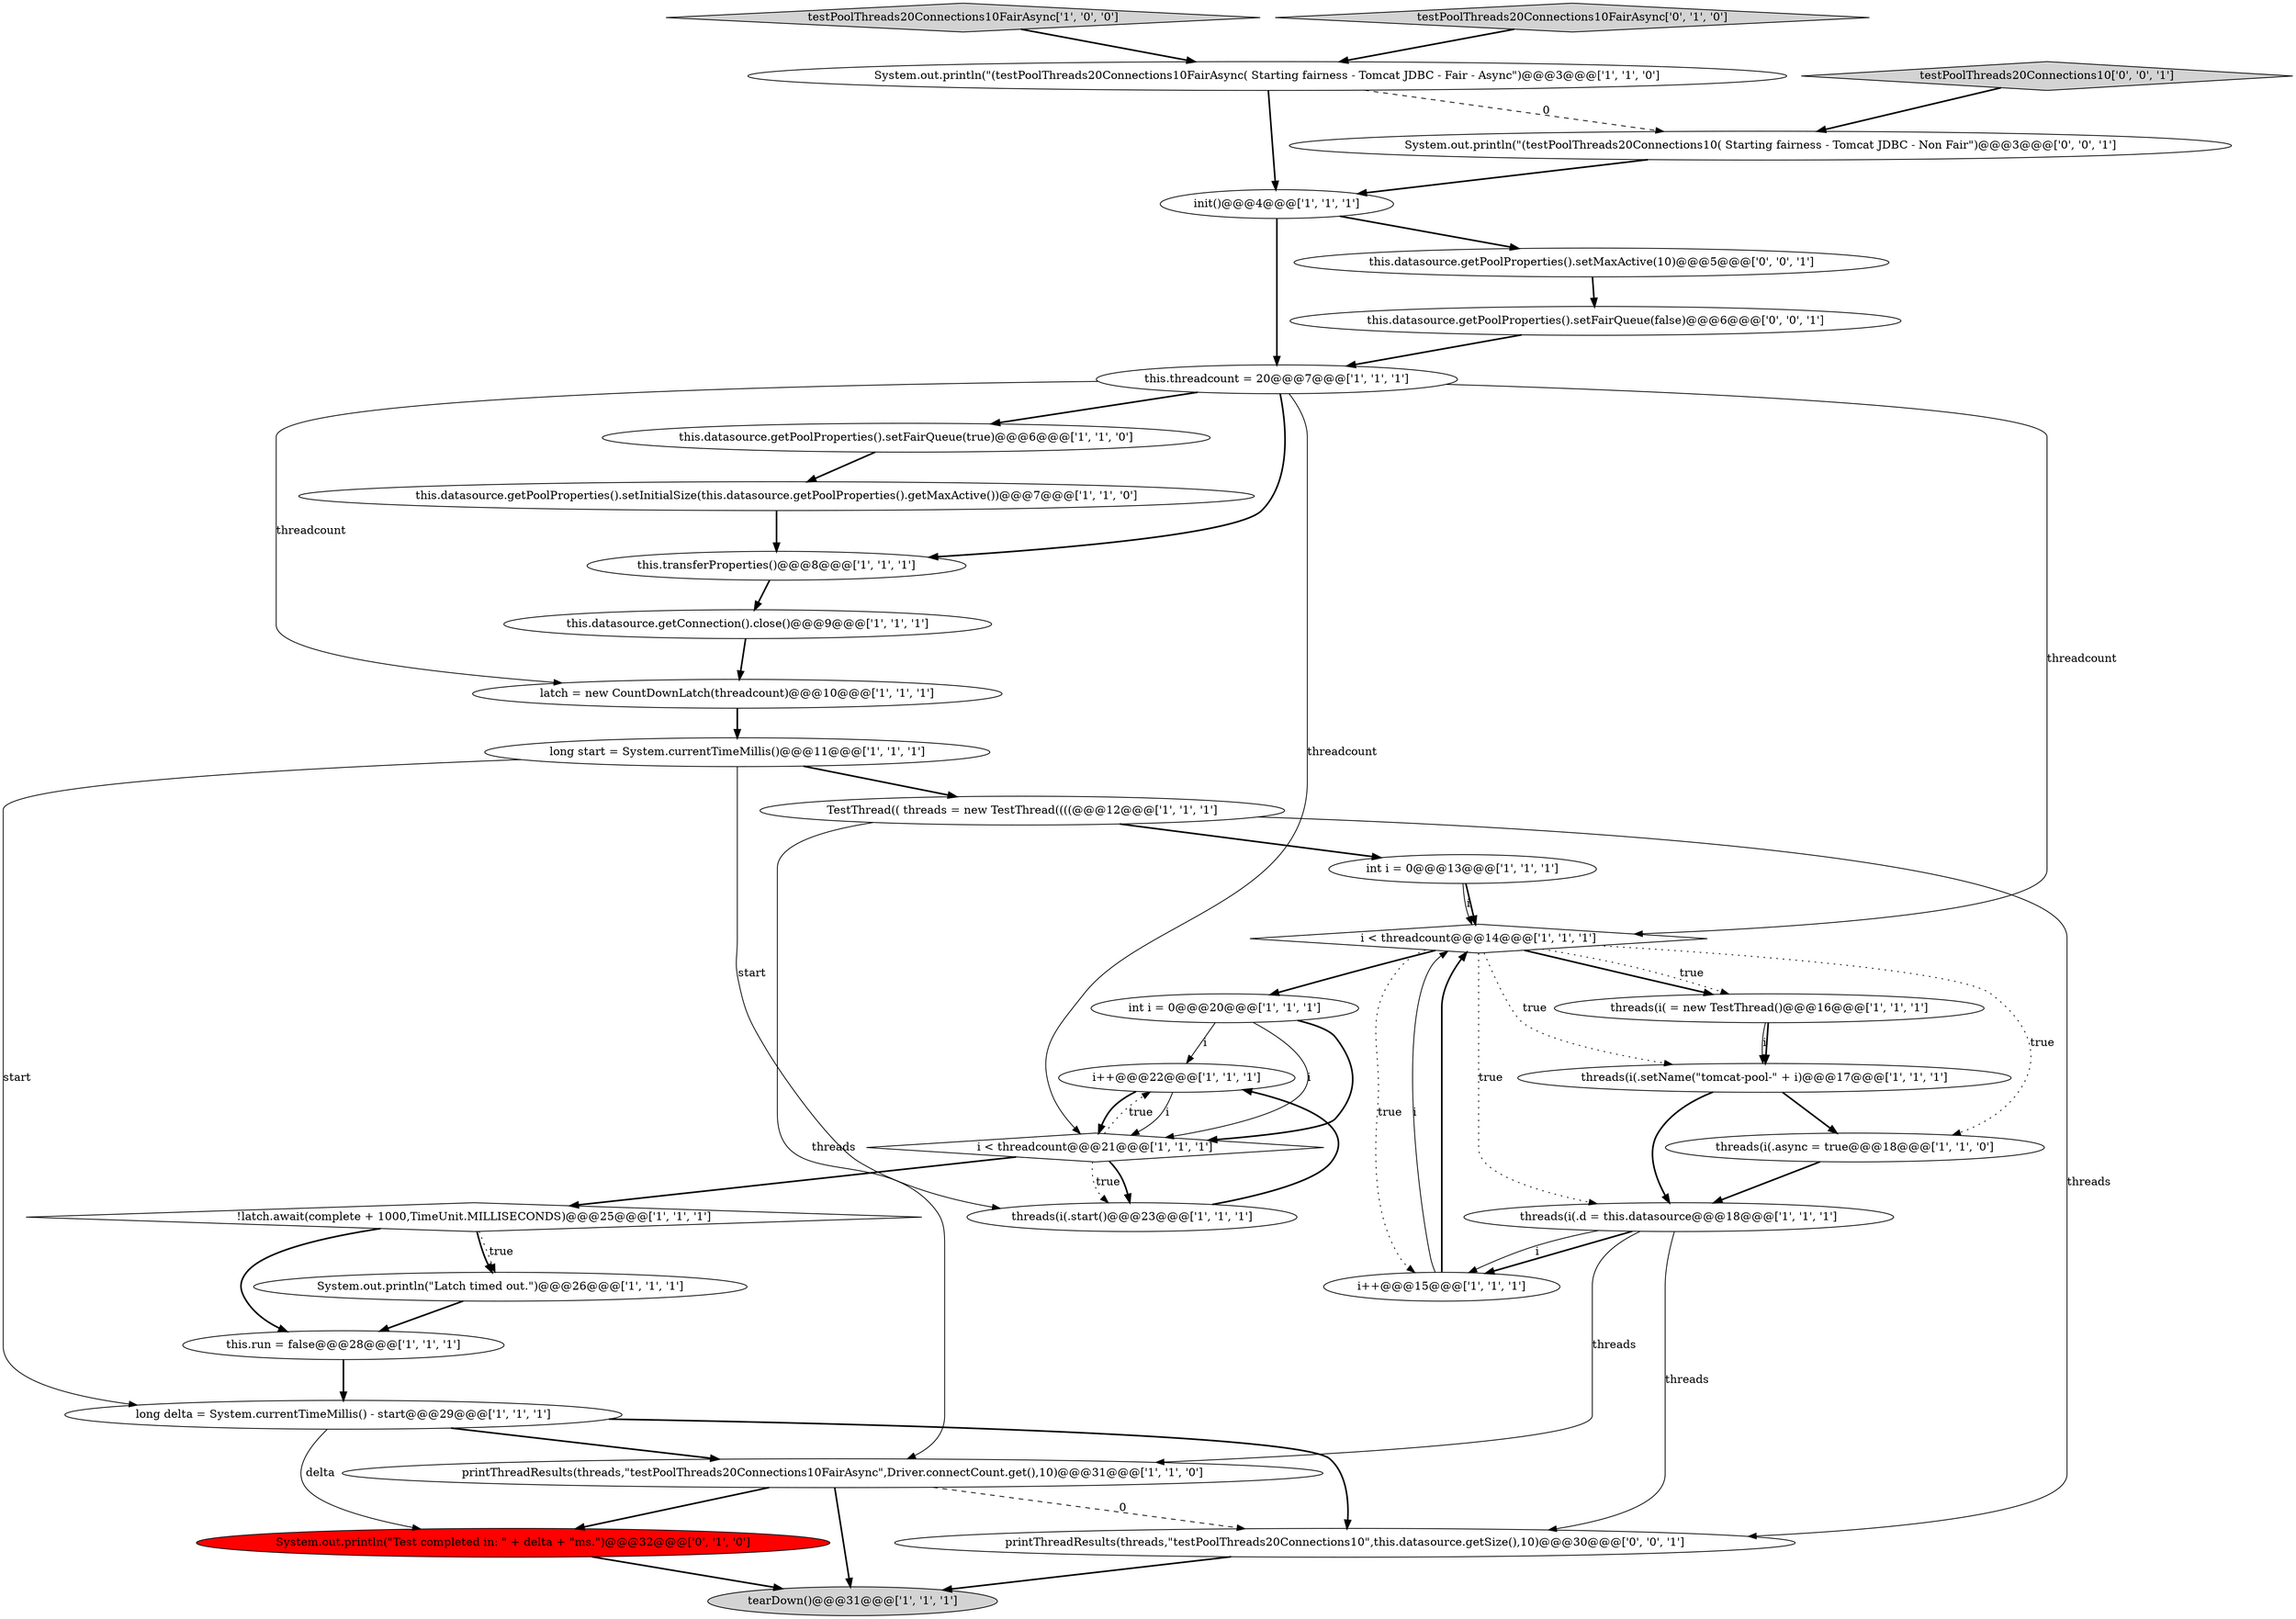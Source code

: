 digraph {
12 [style = filled, label = "i++@@@22@@@['1', '1', '1']", fillcolor = white, shape = ellipse image = "AAA0AAABBB1BBB"];
20 [style = filled, label = "long start = System.currentTimeMillis()@@@11@@@['1', '1', '1']", fillcolor = white, shape = ellipse image = "AAA0AAABBB1BBB"];
15 [style = filled, label = "testPoolThreads20Connections10FairAsync['1', '0', '0']", fillcolor = lightgray, shape = diamond image = "AAA0AAABBB1BBB"];
8 [style = filled, label = "this.threadcount = 20@@@7@@@['1', '1', '1']", fillcolor = white, shape = ellipse image = "AAA0AAABBB1BBB"];
7 [style = filled, label = "threads(i(.setName(\"tomcat-pool-\" + i)@@@17@@@['1', '1', '1']", fillcolor = white, shape = ellipse image = "AAA0AAABBB1BBB"];
14 [style = filled, label = "threads(i(.start()@@@23@@@['1', '1', '1']", fillcolor = white, shape = ellipse image = "AAA0AAABBB1BBB"];
18 [style = filled, label = "this.datasource.getPoolProperties().setFairQueue(true)@@@6@@@['1', '1', '0']", fillcolor = white, shape = ellipse image = "AAA0AAABBB1BBB"];
3 [style = filled, label = "System.out.println(\"(testPoolThreads20Connections10FairAsync( Starting fairness - Tomcat JDBC - Fair - Async\")@@@3@@@['1', '1', '0']", fillcolor = white, shape = ellipse image = "AAA0AAABBB1BBB"];
5 [style = filled, label = "i++@@@15@@@['1', '1', '1']", fillcolor = white, shape = ellipse image = "AAA0AAABBB1BBB"];
9 [style = filled, label = "long delta = System.currentTimeMillis() - start@@@29@@@['1', '1', '1']", fillcolor = white, shape = ellipse image = "AAA0AAABBB1BBB"];
25 [style = filled, label = "TestThread(( threads = new TestThread((((@@@12@@@['1', '1', '1']", fillcolor = white, shape = ellipse image = "AAA0AAABBB1BBB"];
21 [style = filled, label = "threads(i( = new TestThread()@@@16@@@['1', '1', '1']", fillcolor = white, shape = ellipse image = "AAA0AAABBB1BBB"];
10 [style = filled, label = "this.transferProperties()@@@8@@@['1', '1', '1']", fillcolor = white, shape = ellipse image = "AAA0AAABBB1BBB"];
24 [style = filled, label = "this.run = false@@@28@@@['1', '1', '1']", fillcolor = white, shape = ellipse image = "AAA0AAABBB1BBB"];
32 [style = filled, label = "this.datasource.getPoolProperties().setMaxActive(10)@@@5@@@['0', '0', '1']", fillcolor = white, shape = ellipse image = "AAA0AAABBB3BBB"];
33 [style = filled, label = "printThreadResults(threads,\"testPoolThreads20Connections10\",this.datasource.getSize(),10)@@@30@@@['0', '0', '1']", fillcolor = white, shape = ellipse image = "AAA0AAABBB3BBB"];
31 [style = filled, label = "testPoolThreads20Connections10['0', '0', '1']", fillcolor = lightgray, shape = diamond image = "AAA0AAABBB3BBB"];
19 [style = filled, label = "threads(i(.async = true@@@18@@@['1', '1', '0']", fillcolor = white, shape = ellipse image = "AAA0AAABBB1BBB"];
6 [style = filled, label = "System.out.println(\"Latch timed out.\")@@@26@@@['1', '1', '1']", fillcolor = white, shape = ellipse image = "AAA0AAABBB1BBB"];
29 [style = filled, label = "testPoolThreads20Connections10FairAsync['0', '1', '0']", fillcolor = lightgray, shape = diamond image = "AAA0AAABBB2BBB"];
2 [style = filled, label = "int i = 0@@@13@@@['1', '1', '1']", fillcolor = white, shape = ellipse image = "AAA0AAABBB1BBB"];
27 [style = filled, label = "latch = new CountDownLatch(threadcount)@@@10@@@['1', '1', '1']", fillcolor = white, shape = ellipse image = "AAA0AAABBB1BBB"];
1 [style = filled, label = "this.datasource.getConnection().close()@@@9@@@['1', '1', '1']", fillcolor = white, shape = ellipse image = "AAA0AAABBB1BBB"];
0 [style = filled, label = "init()@@@4@@@['1', '1', '1']", fillcolor = white, shape = ellipse image = "AAA0AAABBB1BBB"];
34 [style = filled, label = "this.datasource.getPoolProperties().setFairQueue(false)@@@6@@@['0', '0', '1']", fillcolor = white, shape = ellipse image = "AAA0AAABBB3BBB"];
23 [style = filled, label = "printThreadResults(threads,\"testPoolThreads20Connections10FairAsync\",Driver.connectCount.get(),10)@@@31@@@['1', '1', '0']", fillcolor = white, shape = ellipse image = "AAA0AAABBB1BBB"];
22 [style = filled, label = "i < threadcount@@@21@@@['1', '1', '1']", fillcolor = white, shape = diamond image = "AAA0AAABBB1BBB"];
11 [style = filled, label = "i < threadcount@@@14@@@['1', '1', '1']", fillcolor = white, shape = diamond image = "AAA0AAABBB1BBB"];
13 [style = filled, label = "this.datasource.getPoolProperties().setInitialSize(this.datasource.getPoolProperties().getMaxActive())@@@7@@@['1', '1', '0']", fillcolor = white, shape = ellipse image = "AAA0AAABBB1BBB"];
17 [style = filled, label = "int i = 0@@@20@@@['1', '1', '1']", fillcolor = white, shape = ellipse image = "AAA0AAABBB1BBB"];
4 [style = filled, label = "!latch.await(complete + 1000,TimeUnit.MILLISECONDS)@@@25@@@['1', '1', '1']", fillcolor = white, shape = diamond image = "AAA0AAABBB1BBB"];
26 [style = filled, label = "threads(i(.d = this.datasource@@@18@@@['1', '1', '1']", fillcolor = white, shape = ellipse image = "AAA0AAABBB1BBB"];
28 [style = filled, label = "System.out.println(\"Test completed in: \" + delta + \"ms.\")@@@32@@@['0', '1', '0']", fillcolor = red, shape = ellipse image = "AAA1AAABBB2BBB"];
16 [style = filled, label = "tearDown()@@@31@@@['1', '1', '1']", fillcolor = lightgray, shape = ellipse image = "AAA0AAABBB1BBB"];
30 [style = filled, label = "System.out.println(\"(testPoolThreads20Connections10( Starting fairness - Tomcat JDBC - Non Fair\")@@@3@@@['0', '0', '1']", fillcolor = white, shape = ellipse image = "AAA0AAABBB3BBB"];
4->6 [style = dotted, label="true"];
11->7 [style = dotted, label="true"];
13->10 [style = bold, label=""];
20->14 [style = solid, label="start"];
8->10 [style = bold, label=""];
23->16 [style = bold, label=""];
33->16 [style = bold, label=""];
3->30 [style = dashed, label="0"];
4->24 [style = bold, label=""];
4->6 [style = bold, label=""];
9->33 [style = bold, label=""];
26->5 [style = bold, label=""];
8->18 [style = bold, label=""];
8->11 [style = solid, label="threadcount"];
8->22 [style = solid, label="threadcount"];
11->21 [style = bold, label=""];
29->3 [style = bold, label=""];
12->22 [style = solid, label="i"];
1->27 [style = bold, label=""];
9->28 [style = solid, label="delta"];
25->33 [style = solid, label="threads"];
6->24 [style = bold, label=""];
11->5 [style = dotted, label="true"];
32->34 [style = bold, label=""];
5->11 [style = solid, label="i"];
34->8 [style = bold, label=""];
17->22 [style = bold, label=""];
15->3 [style = bold, label=""];
20->25 [style = bold, label=""];
28->16 [style = bold, label=""];
8->27 [style = solid, label="threadcount"];
25->2 [style = bold, label=""];
21->7 [style = solid, label="i"];
23->33 [style = dashed, label="0"];
3->0 [style = bold, label=""];
11->26 [style = dotted, label="true"];
26->33 [style = solid, label="threads"];
22->12 [style = dotted, label="true"];
22->4 [style = bold, label=""];
7->26 [style = bold, label=""];
17->12 [style = solid, label="i"];
23->28 [style = bold, label=""];
9->23 [style = bold, label=""];
17->22 [style = solid, label="i"];
25->23 [style = solid, label="threads"];
22->14 [style = dotted, label="true"];
2->11 [style = solid, label="i"];
26->5 [style = solid, label="i"];
19->26 [style = bold, label=""];
14->12 [style = bold, label=""];
31->30 [style = bold, label=""];
0->8 [style = bold, label=""];
18->13 [style = bold, label=""];
21->7 [style = bold, label=""];
11->17 [style = bold, label=""];
20->9 [style = solid, label="start"];
5->11 [style = bold, label=""];
30->0 [style = bold, label=""];
26->23 [style = solid, label="threads"];
11->19 [style = dotted, label="true"];
11->21 [style = dotted, label="true"];
0->32 [style = bold, label=""];
22->14 [style = bold, label=""];
10->1 [style = bold, label=""];
7->19 [style = bold, label=""];
27->20 [style = bold, label=""];
2->11 [style = bold, label=""];
12->22 [style = bold, label=""];
24->9 [style = bold, label=""];
}
